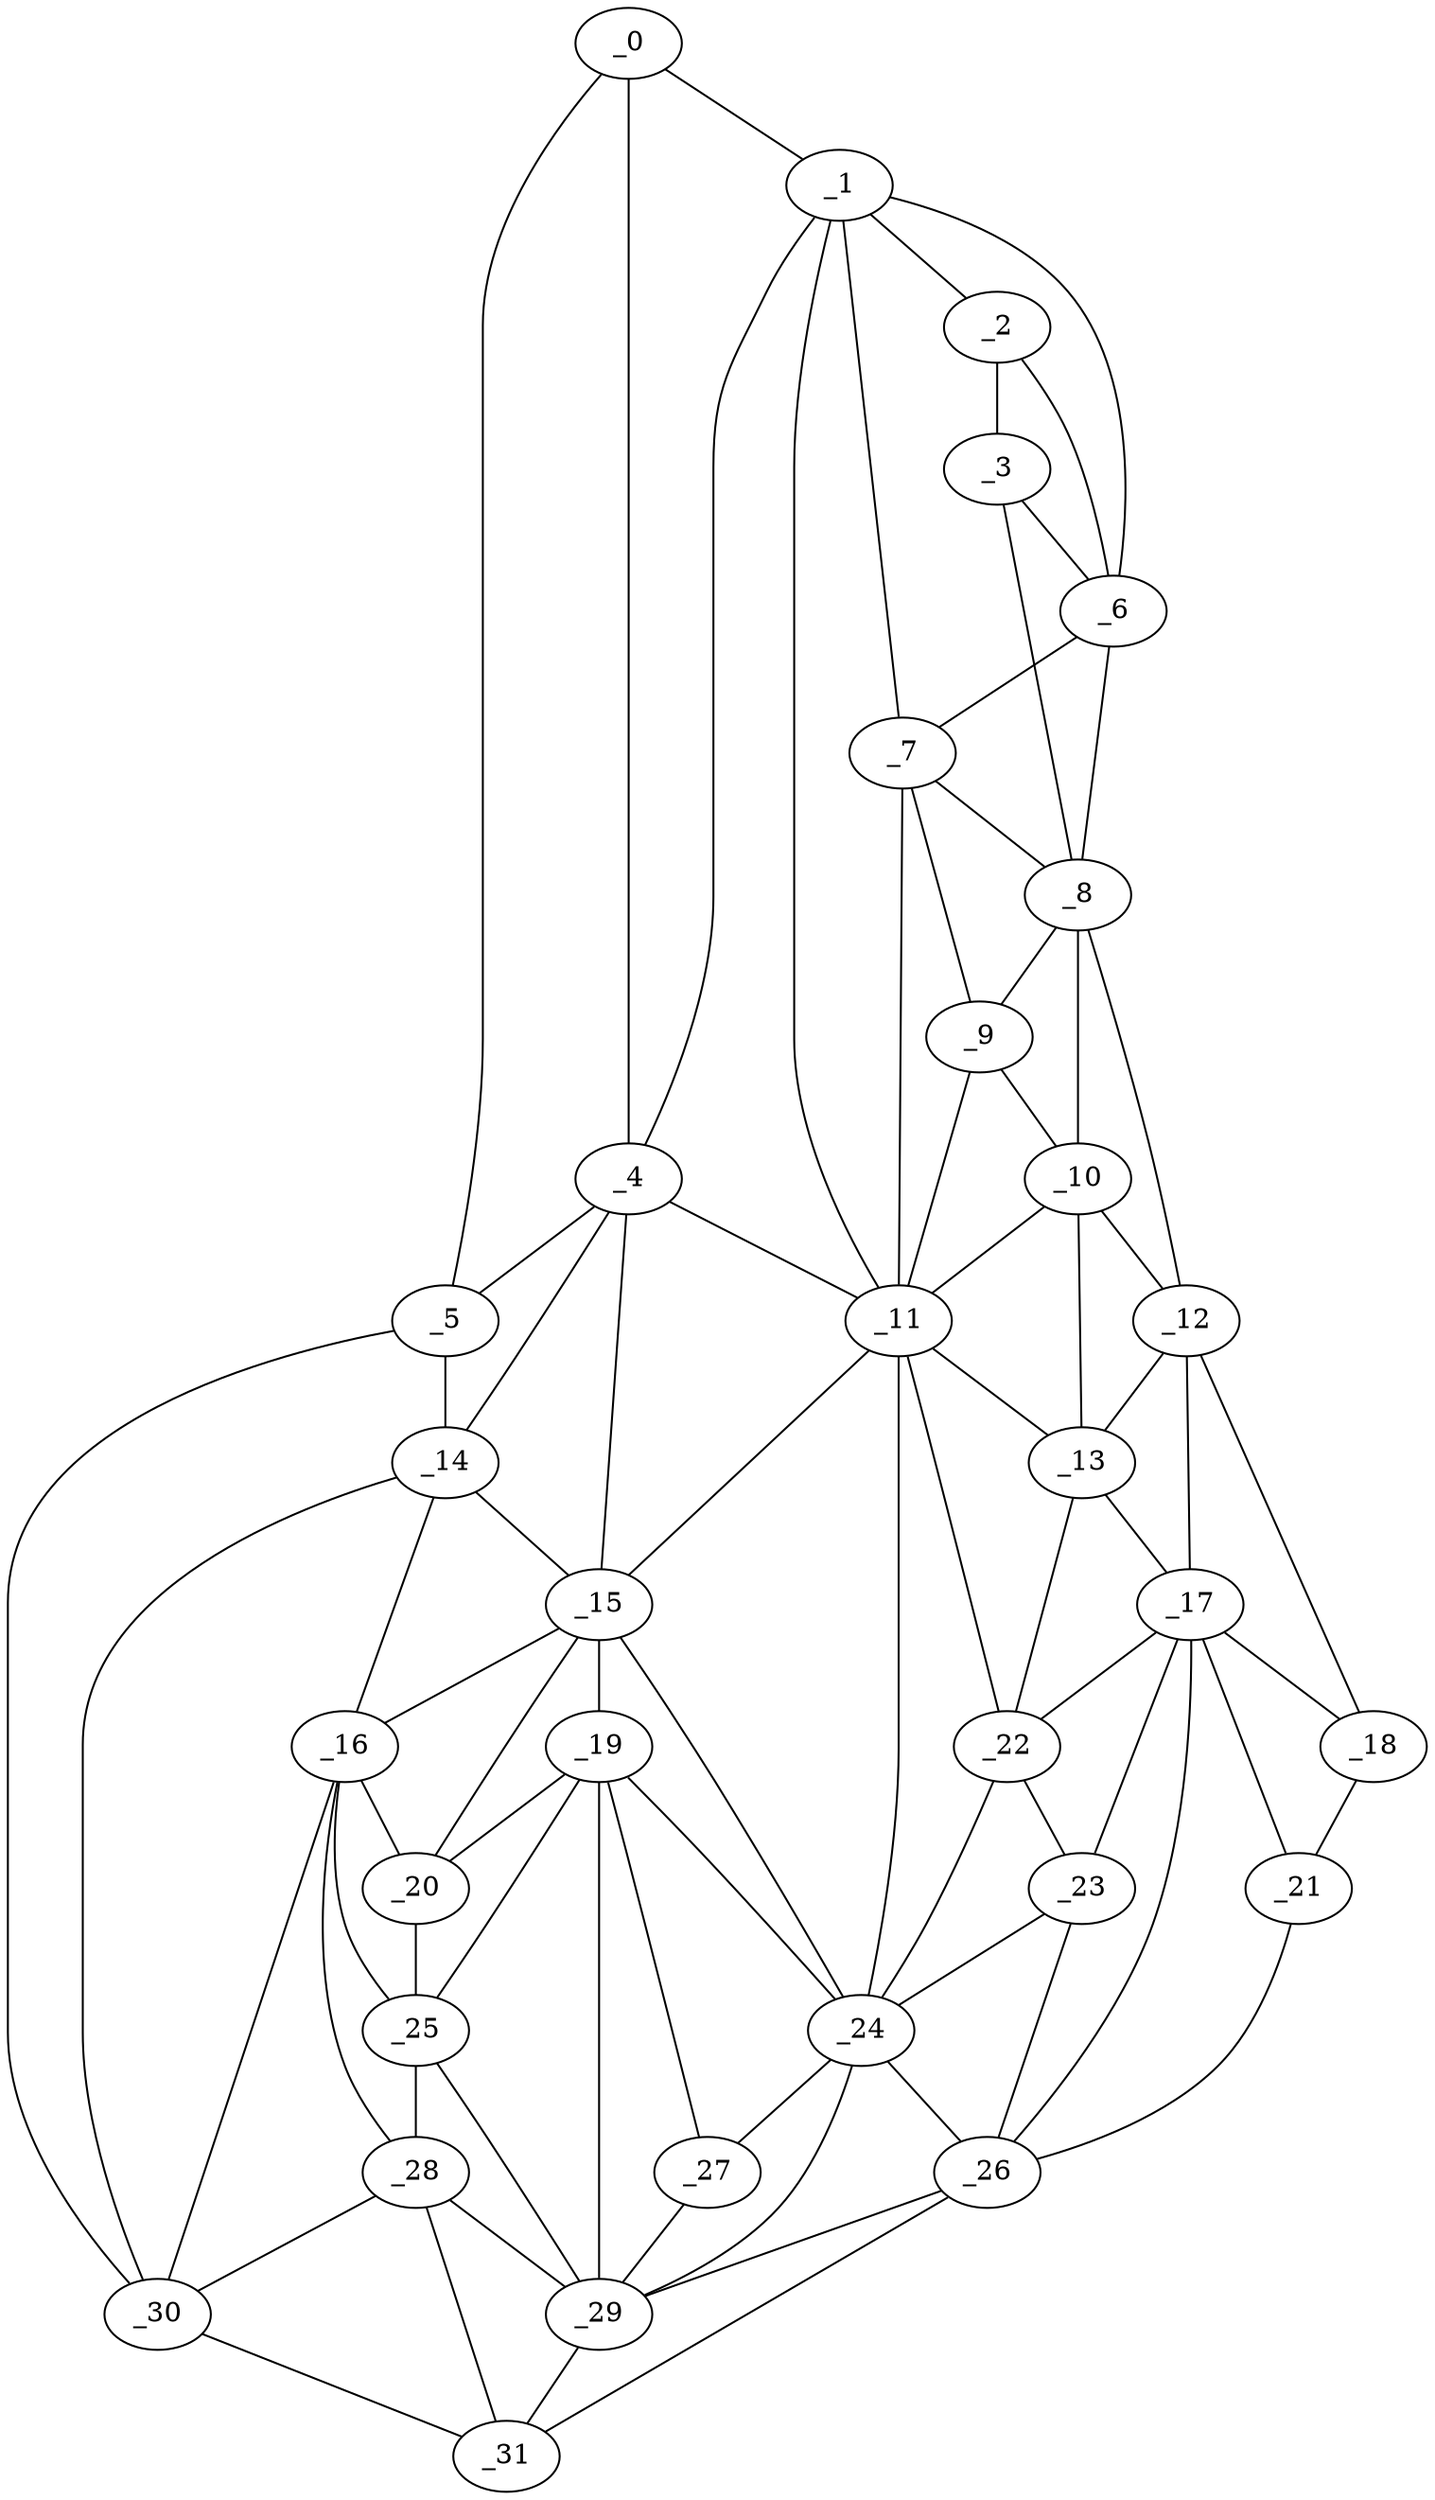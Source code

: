 graph "obj66__180.gxl" {
	_0	 [x=11,
		y=95];
	_1	 [x=12,
		y=53];
	_0 -- _1	 [valence=1];
	_4	 [x=30,
		y=92];
	_0 -- _4	 [valence=2];
	_5	 [x=33,
		y=104];
	_0 -- _5	 [valence=1];
	_2	 [x=20,
		y=18];
	_1 -- _2	 [valence=1];
	_1 -- _4	 [valence=2];
	_6	 [x=36,
		y=21];
	_1 -- _6	 [valence=2];
	_7	 [x=44,
		y=22];
	_1 -- _7	 [valence=1];
	_11	 [x=76,
		y=33];
	_1 -- _11	 [valence=2];
	_3	 [x=24,
		y=12];
	_2 -- _3	 [valence=1];
	_2 -- _6	 [valence=1];
	_3 -- _6	 [valence=2];
	_8	 [x=49,
		y=3];
	_3 -- _8	 [valence=1];
	_4 -- _5	 [valence=2];
	_4 -- _11	 [valence=1];
	_14	 [x=82,
		y=99];
	_4 -- _14	 [valence=2];
	_15	 [x=92,
		y=69];
	_4 -- _15	 [valence=1];
	_5 -- _14	 [valence=1];
	_30	 [x=119,
		y=120];
	_5 -- _30	 [valence=1];
	_6 -- _7	 [valence=2];
	_6 -- _8	 [valence=2];
	_7 -- _8	 [valence=2];
	_9	 [x=52,
		y=20];
	_7 -- _9	 [valence=2];
	_7 -- _11	 [valence=2];
	_8 -- _9	 [valence=2];
	_10	 [x=63,
		y=20];
	_8 -- _10	 [valence=2];
	_12	 [x=82,
		y=6];
	_8 -- _12	 [valence=1];
	_9 -- _10	 [valence=2];
	_9 -- _11	 [valence=2];
	_10 -- _11	 [valence=1];
	_10 -- _12	 [valence=2];
	_13	 [x=82,
		y=23];
	_10 -- _13	 [valence=2];
	_11 -- _13	 [valence=2];
	_11 -- _15	 [valence=2];
	_22	 [x=105,
		y=38];
	_11 -- _22	 [valence=1];
	_24	 [x=108,
		y=48];
	_11 -- _24	 [valence=2];
	_12 -- _13	 [valence=2];
	_17	 [x=97,
		y=19];
	_12 -- _17	 [valence=1];
	_18	 [x=98,
		y=10];
	_12 -- _18	 [valence=1];
	_13 -- _17	 [valence=2];
	_13 -- _22	 [valence=1];
	_14 -- _15	 [valence=2];
	_16	 [x=94,
		y=85];
	_14 -- _16	 [valence=2];
	_14 -- _30	 [valence=2];
	_15 -- _16	 [valence=1];
	_19	 [x=101,
		y=65];
	_15 -- _19	 [valence=2];
	_20	 [x=104,
		y=74];
	_15 -- _20	 [valence=1];
	_15 -- _24	 [valence=2];
	_16 -- _20	 [valence=1];
	_25	 [x=108,
		y=75];
	_16 -- _25	 [valence=2];
	_28	 [x=114,
		y=82];
	_16 -- _28	 [valence=1];
	_16 -- _30	 [valence=1];
	_17 -- _18	 [valence=1];
	_21	 [x=105,
		y=13];
	_17 -- _21	 [valence=2];
	_17 -- _22	 [valence=2];
	_23	 [x=107,
		y=27];
	_17 -- _23	 [valence=1];
	_26	 [x=110,
		y=18];
	_17 -- _26	 [valence=2];
	_18 -- _21	 [valence=1];
	_19 -- _20	 [valence=2];
	_19 -- _24	 [valence=2];
	_19 -- _25	 [valence=1];
	_27	 [x=111,
		y=57];
	_19 -- _27	 [valence=2];
	_29	 [x=115,
		y=63];
	_19 -- _29	 [valence=1];
	_20 -- _25	 [valence=2];
	_21 -- _26	 [valence=1];
	_22 -- _23	 [valence=1];
	_22 -- _24	 [valence=2];
	_23 -- _24	 [valence=2];
	_23 -- _26	 [valence=2];
	_24 -- _26	 [valence=1];
	_24 -- _27	 [valence=1];
	_24 -- _29	 [valence=2];
	_25 -- _28	 [valence=2];
	_25 -- _29	 [valence=2];
	_26 -- _29	 [valence=2];
	_31	 [x=121,
		y=86];
	_26 -- _31	 [valence=1];
	_27 -- _29	 [valence=2];
	_28 -- _29	 [valence=1];
	_28 -- _30	 [valence=1];
	_28 -- _31	 [valence=2];
	_29 -- _31	 [valence=1];
	_30 -- _31	 [valence=1];
}
